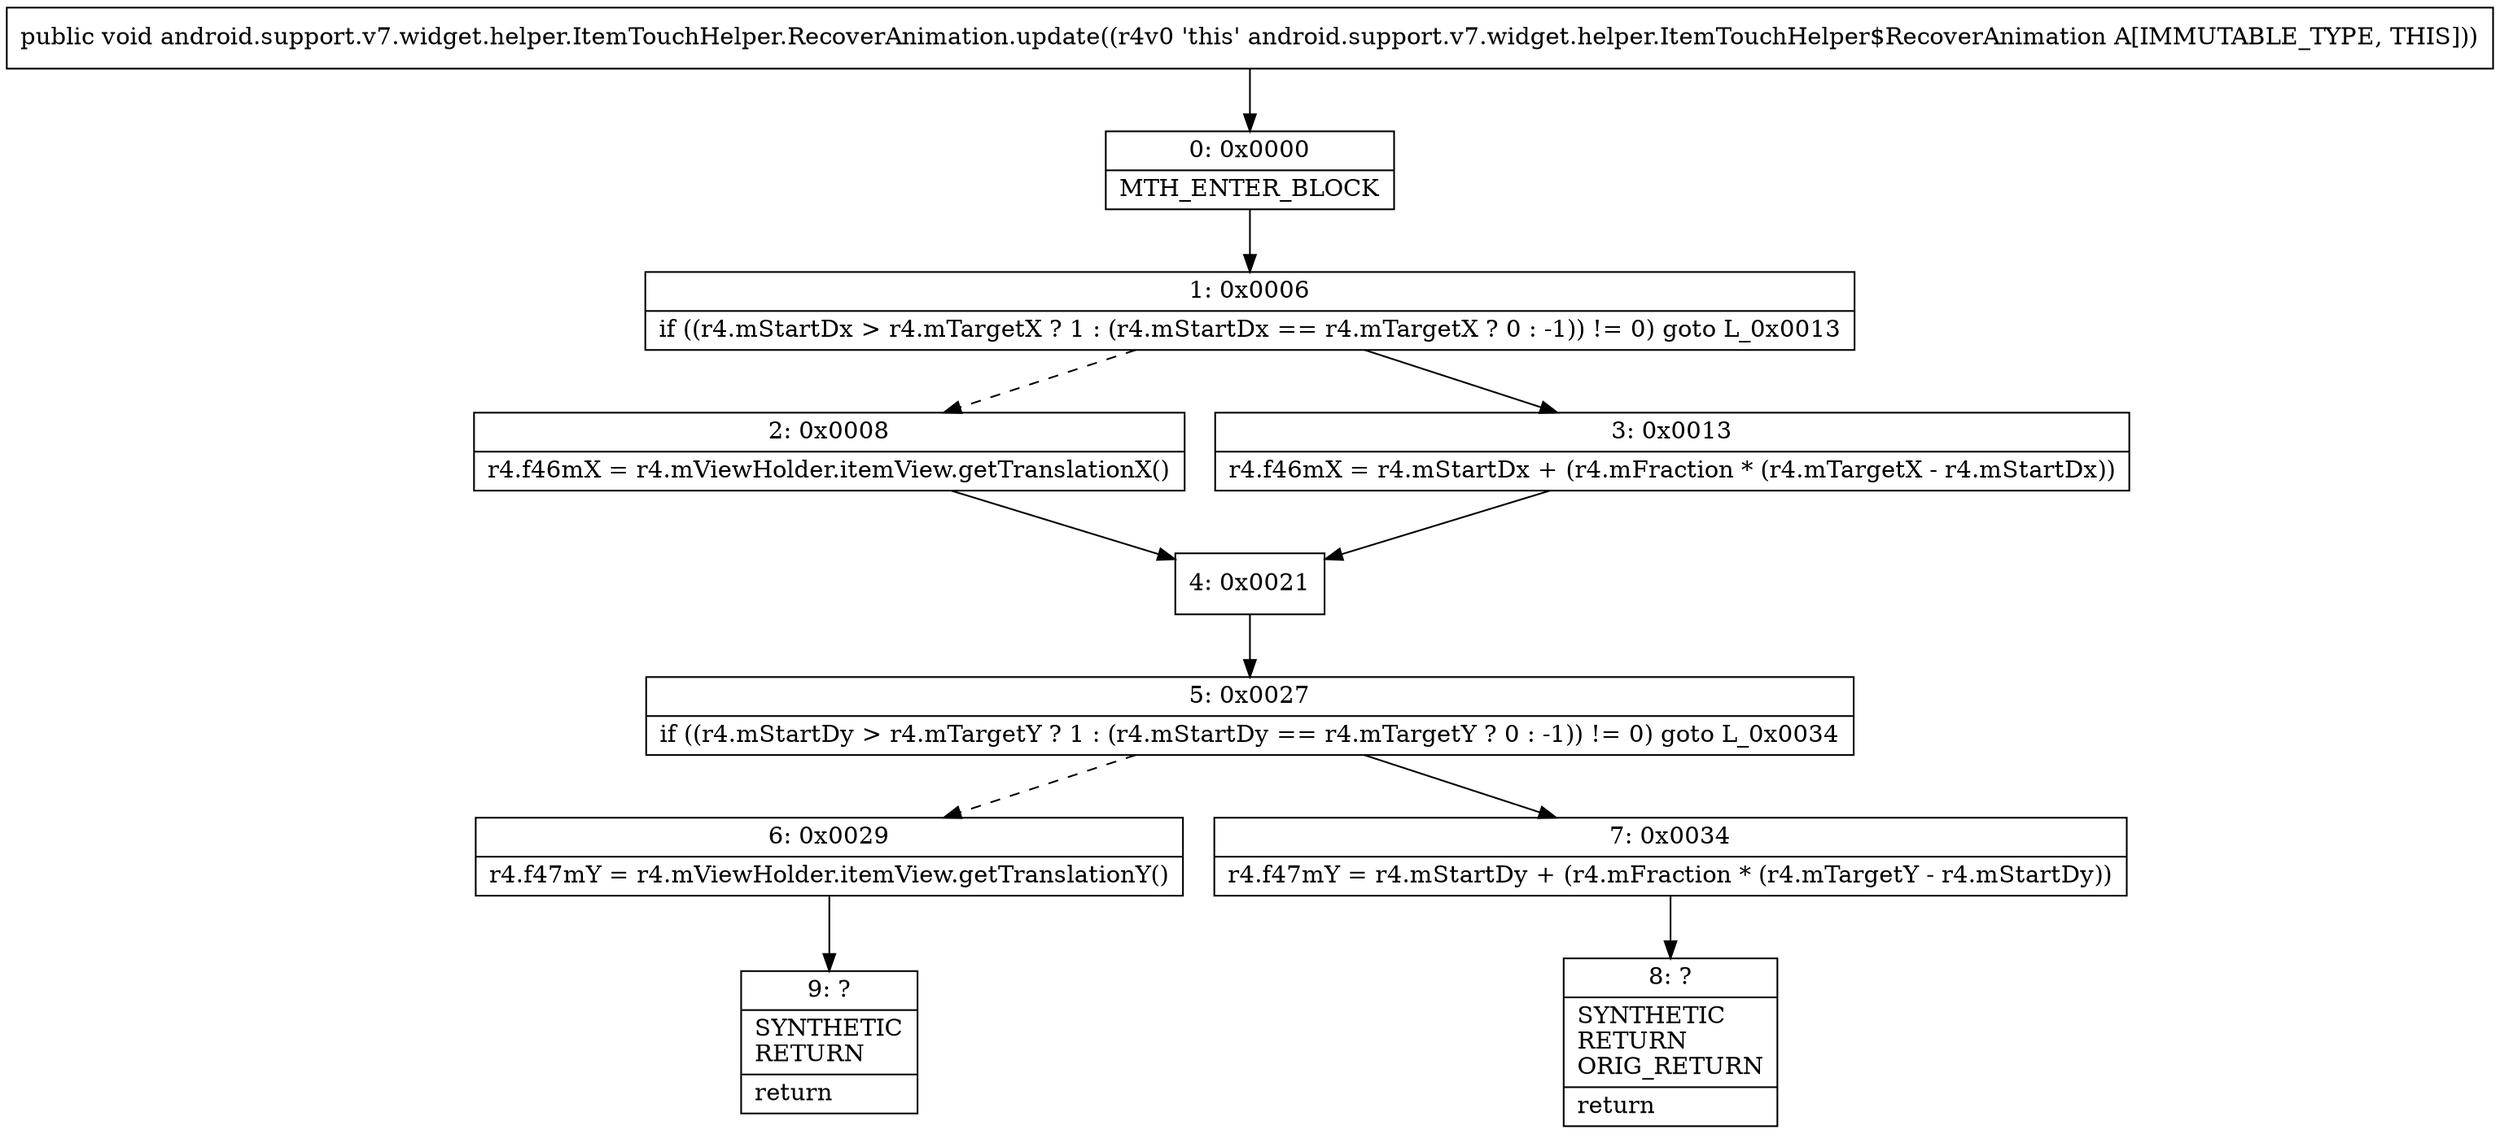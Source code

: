 digraph "CFG forandroid.support.v7.widget.helper.ItemTouchHelper.RecoverAnimation.update()V" {
Node_0 [shape=record,label="{0\:\ 0x0000|MTH_ENTER_BLOCK\l}"];
Node_1 [shape=record,label="{1\:\ 0x0006|if ((r4.mStartDx \> r4.mTargetX ? 1 : (r4.mStartDx == r4.mTargetX ? 0 : \-1)) != 0) goto L_0x0013\l}"];
Node_2 [shape=record,label="{2\:\ 0x0008|r4.f46mX = r4.mViewHolder.itemView.getTranslationX()\l}"];
Node_3 [shape=record,label="{3\:\ 0x0013|r4.f46mX = r4.mStartDx + (r4.mFraction * (r4.mTargetX \- r4.mStartDx))\l}"];
Node_4 [shape=record,label="{4\:\ 0x0021}"];
Node_5 [shape=record,label="{5\:\ 0x0027|if ((r4.mStartDy \> r4.mTargetY ? 1 : (r4.mStartDy == r4.mTargetY ? 0 : \-1)) != 0) goto L_0x0034\l}"];
Node_6 [shape=record,label="{6\:\ 0x0029|r4.f47mY = r4.mViewHolder.itemView.getTranslationY()\l}"];
Node_7 [shape=record,label="{7\:\ 0x0034|r4.f47mY = r4.mStartDy + (r4.mFraction * (r4.mTargetY \- r4.mStartDy))\l}"];
Node_8 [shape=record,label="{8\:\ ?|SYNTHETIC\lRETURN\lORIG_RETURN\l|return\l}"];
Node_9 [shape=record,label="{9\:\ ?|SYNTHETIC\lRETURN\l|return\l}"];
MethodNode[shape=record,label="{public void android.support.v7.widget.helper.ItemTouchHelper.RecoverAnimation.update((r4v0 'this' android.support.v7.widget.helper.ItemTouchHelper$RecoverAnimation A[IMMUTABLE_TYPE, THIS])) }"];
MethodNode -> Node_0;
Node_0 -> Node_1;
Node_1 -> Node_2[style=dashed];
Node_1 -> Node_3;
Node_2 -> Node_4;
Node_3 -> Node_4;
Node_4 -> Node_5;
Node_5 -> Node_6[style=dashed];
Node_5 -> Node_7;
Node_6 -> Node_9;
Node_7 -> Node_8;
}

